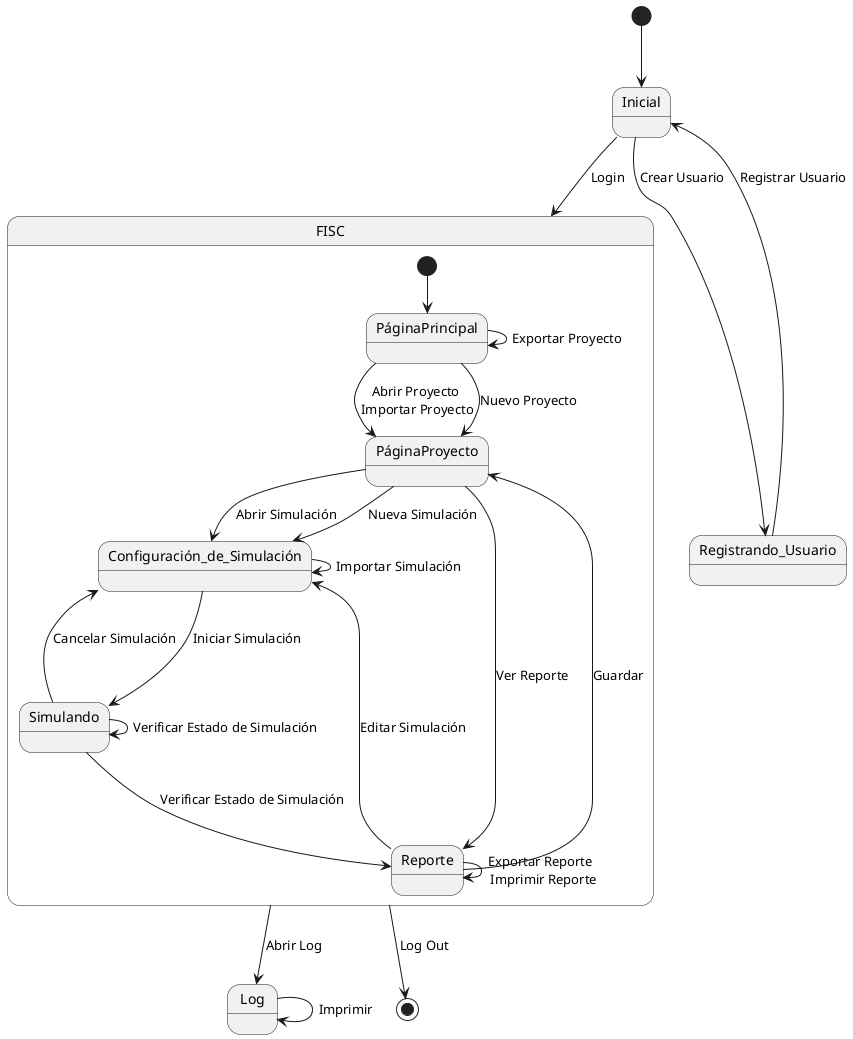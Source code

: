 @startuml

[*] --> Inicial

Inicial -d-> FISC : Login
Inicial -d-> Registrando_Usuario : Crear Usuario

Registrando_Usuario -d-> Inicial: Registrar Usuario

State FISC {
[*] --> PáginaPrincipal 

PáginaPrincipal -d-> PáginaProyecto : Abrir Proyecto \nImportar Proyecto
PáginaPrincipal -d-> PáginaProyecto : Nuevo Proyecto 
PáginaPrincipal -d-> PáginaPrincipal : Exportar Proyecto

PáginaProyecto -d-> Configuración_de_Simulación: Abrir Simulación
PáginaProyecto -d-> Configuración_de_Simulación : Nueva Simulación
PáginaProyecto ---> Reporte: Ver Reporte

Configuración_de_Simulación -d-> Simulando : Iniciar Simulación
Configuración_de_Simulación -d-> Configuración_de_Simulación : Importar Simulación 

Simulando ---> Configuración_de_Simulación: Cancelar Simulación
Simulando ---> Simulando: Verificar Estado de Simulación
Simulando ---> Reporte : Verificar Estado de Simulación

Reporte -d-> Reporte : Exportar Reporte \n Imprimir Reporte
Reporte -d-> PáginaProyecto : Guardar
Reporte -d-> Configuración_de_Simulación : Editar Simulación
}

Log ---> Log: Imprimir
FISC -d-> Log: Abrir Log
FISC --> [*]: Log Out

@enduml
